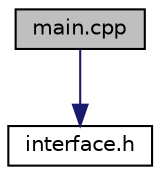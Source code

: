 digraph "main.cpp"
{
  edge [fontname="Helvetica",fontsize="10",labelfontname="Helvetica",labelfontsize="10"];
  node [fontname="Helvetica",fontsize="10",shape=record];
  Node0 [label="main.cpp",height=0.2,width=0.4,color="black", fillcolor="grey75", style="filled", fontcolor="black"];
  Node0 -> Node1 [color="midnightblue",fontsize="10",style="solid"];
  Node1 [label="interface.h",height=0.2,width=0.4,color="black", fillcolor="white", style="filled",URL="$interface_8h.html",tooltip="Déclaration des classes et fonctions de l&#39;interface. "];
}
